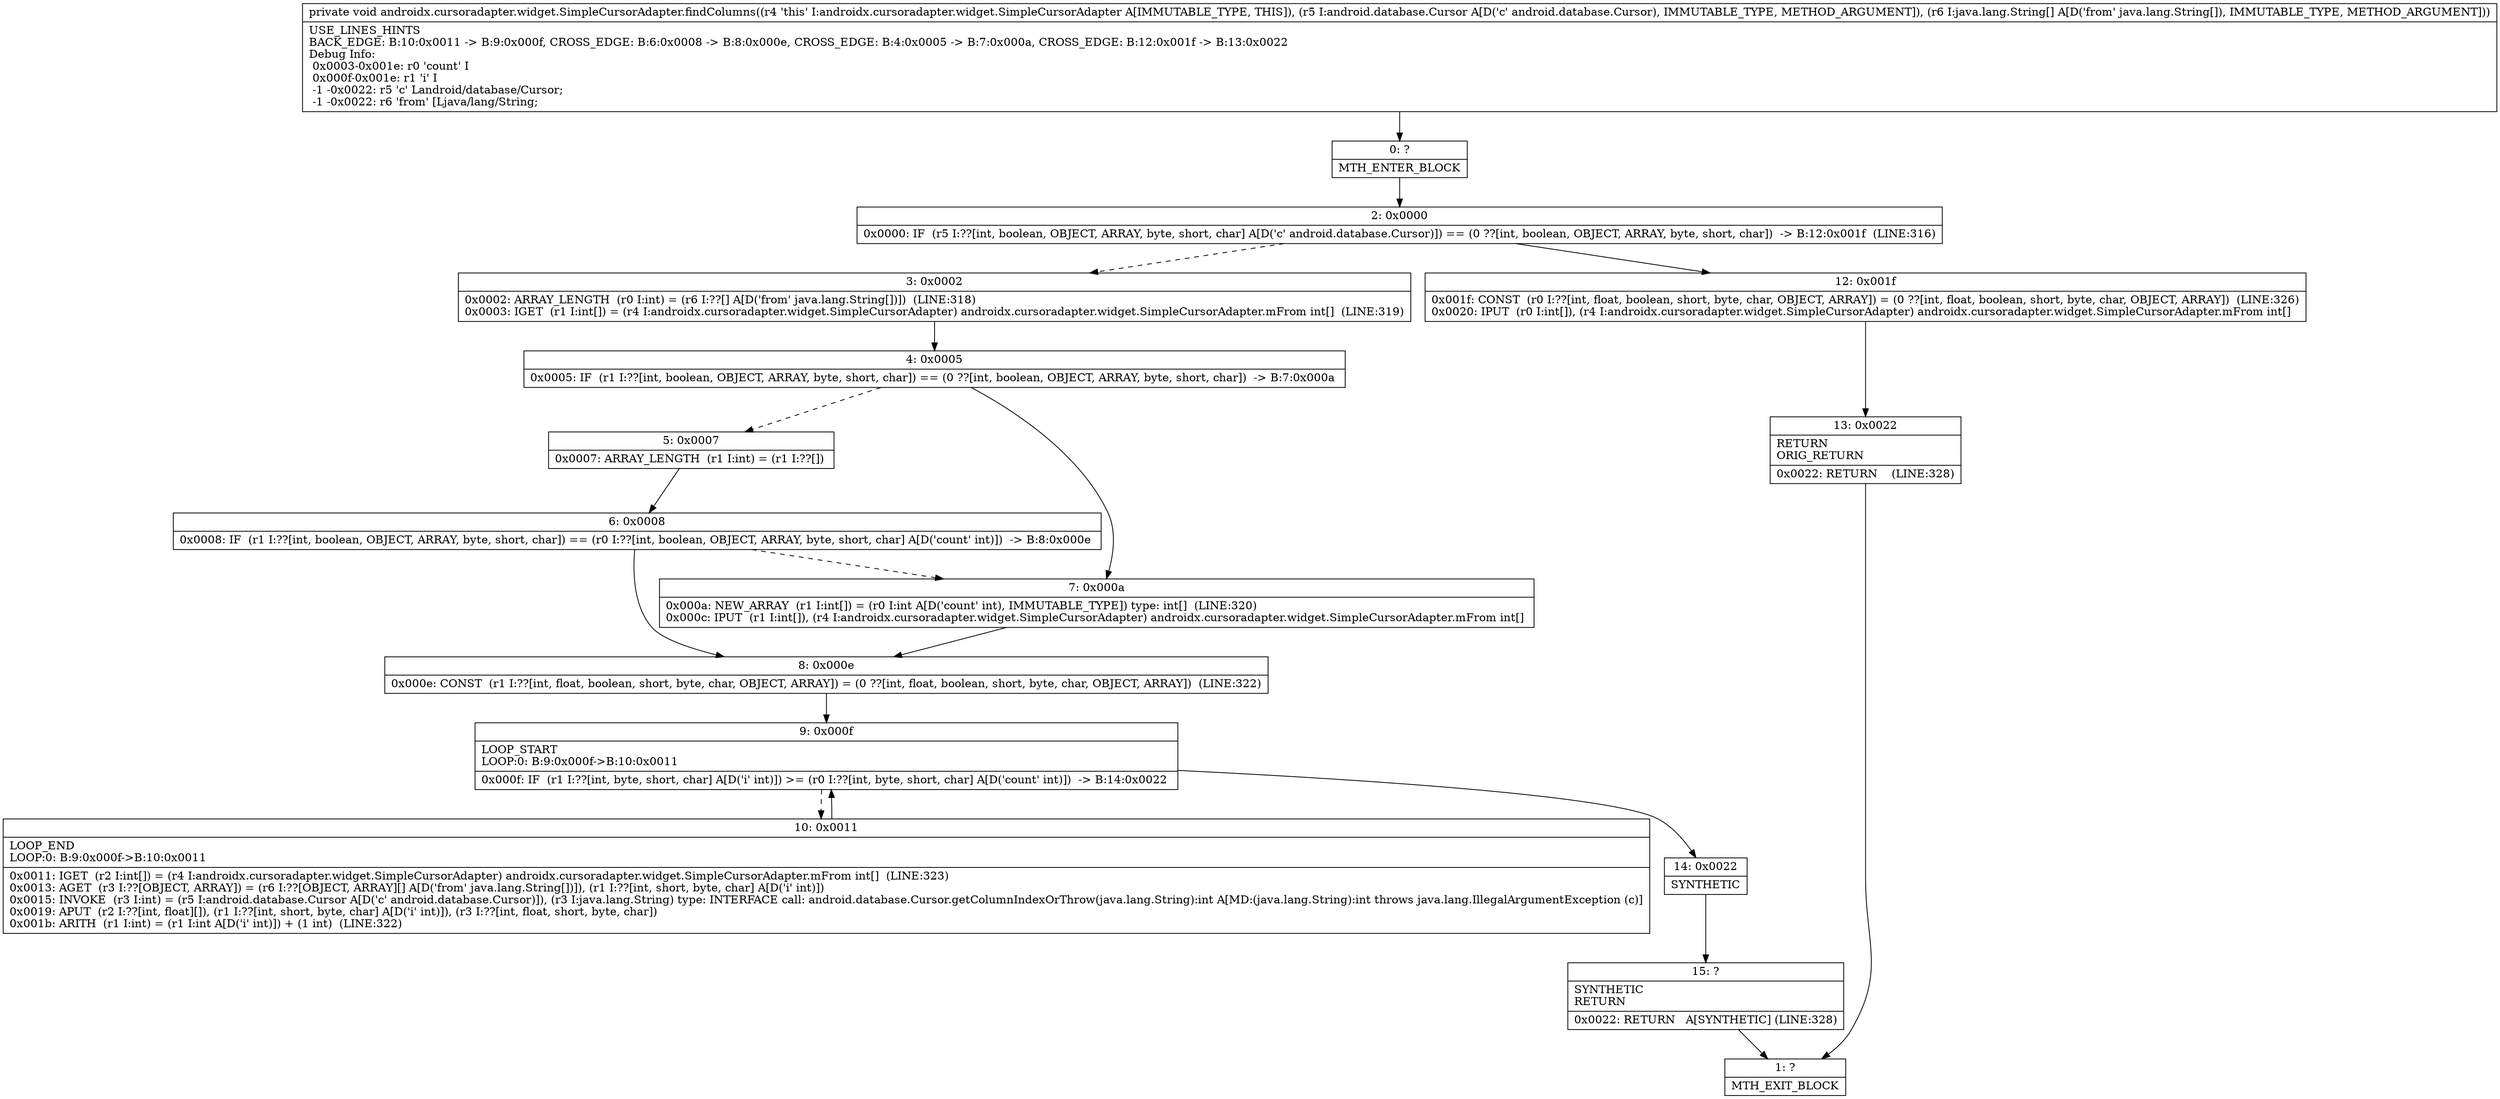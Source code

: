 digraph "CFG forandroidx.cursoradapter.widget.SimpleCursorAdapter.findColumns(Landroid\/database\/Cursor;[Ljava\/lang\/String;)V" {
Node_0 [shape=record,label="{0\:\ ?|MTH_ENTER_BLOCK\l}"];
Node_2 [shape=record,label="{2\:\ 0x0000|0x0000: IF  (r5 I:??[int, boolean, OBJECT, ARRAY, byte, short, char] A[D('c' android.database.Cursor)]) == (0 ??[int, boolean, OBJECT, ARRAY, byte, short, char])  \-\> B:12:0x001f  (LINE:316)\l}"];
Node_3 [shape=record,label="{3\:\ 0x0002|0x0002: ARRAY_LENGTH  (r0 I:int) = (r6 I:??[] A[D('from' java.lang.String[])])  (LINE:318)\l0x0003: IGET  (r1 I:int[]) = (r4 I:androidx.cursoradapter.widget.SimpleCursorAdapter) androidx.cursoradapter.widget.SimpleCursorAdapter.mFrom int[]  (LINE:319)\l}"];
Node_4 [shape=record,label="{4\:\ 0x0005|0x0005: IF  (r1 I:??[int, boolean, OBJECT, ARRAY, byte, short, char]) == (0 ??[int, boolean, OBJECT, ARRAY, byte, short, char])  \-\> B:7:0x000a \l}"];
Node_5 [shape=record,label="{5\:\ 0x0007|0x0007: ARRAY_LENGTH  (r1 I:int) = (r1 I:??[]) \l}"];
Node_6 [shape=record,label="{6\:\ 0x0008|0x0008: IF  (r1 I:??[int, boolean, OBJECT, ARRAY, byte, short, char]) == (r0 I:??[int, boolean, OBJECT, ARRAY, byte, short, char] A[D('count' int)])  \-\> B:8:0x000e \l}"];
Node_8 [shape=record,label="{8\:\ 0x000e|0x000e: CONST  (r1 I:??[int, float, boolean, short, byte, char, OBJECT, ARRAY]) = (0 ??[int, float, boolean, short, byte, char, OBJECT, ARRAY])  (LINE:322)\l}"];
Node_9 [shape=record,label="{9\:\ 0x000f|LOOP_START\lLOOP:0: B:9:0x000f\-\>B:10:0x0011\l|0x000f: IF  (r1 I:??[int, byte, short, char] A[D('i' int)]) \>= (r0 I:??[int, byte, short, char] A[D('count' int)])  \-\> B:14:0x0022 \l}"];
Node_10 [shape=record,label="{10\:\ 0x0011|LOOP_END\lLOOP:0: B:9:0x000f\-\>B:10:0x0011\l|0x0011: IGET  (r2 I:int[]) = (r4 I:androidx.cursoradapter.widget.SimpleCursorAdapter) androidx.cursoradapter.widget.SimpleCursorAdapter.mFrom int[]  (LINE:323)\l0x0013: AGET  (r3 I:??[OBJECT, ARRAY]) = (r6 I:??[OBJECT, ARRAY][] A[D('from' java.lang.String[])]), (r1 I:??[int, short, byte, char] A[D('i' int)]) \l0x0015: INVOKE  (r3 I:int) = (r5 I:android.database.Cursor A[D('c' android.database.Cursor)]), (r3 I:java.lang.String) type: INTERFACE call: android.database.Cursor.getColumnIndexOrThrow(java.lang.String):int A[MD:(java.lang.String):int throws java.lang.IllegalArgumentException (c)]\l0x0019: APUT  (r2 I:??[int, float][]), (r1 I:??[int, short, byte, char] A[D('i' int)]), (r3 I:??[int, float, short, byte, char]) \l0x001b: ARITH  (r1 I:int) = (r1 I:int A[D('i' int)]) + (1 int)  (LINE:322)\l}"];
Node_14 [shape=record,label="{14\:\ 0x0022|SYNTHETIC\l}"];
Node_15 [shape=record,label="{15\:\ ?|SYNTHETIC\lRETURN\l|0x0022: RETURN   A[SYNTHETIC] (LINE:328)\l}"];
Node_1 [shape=record,label="{1\:\ ?|MTH_EXIT_BLOCK\l}"];
Node_7 [shape=record,label="{7\:\ 0x000a|0x000a: NEW_ARRAY  (r1 I:int[]) = (r0 I:int A[D('count' int), IMMUTABLE_TYPE]) type: int[]  (LINE:320)\l0x000c: IPUT  (r1 I:int[]), (r4 I:androidx.cursoradapter.widget.SimpleCursorAdapter) androidx.cursoradapter.widget.SimpleCursorAdapter.mFrom int[] \l}"];
Node_12 [shape=record,label="{12\:\ 0x001f|0x001f: CONST  (r0 I:??[int, float, boolean, short, byte, char, OBJECT, ARRAY]) = (0 ??[int, float, boolean, short, byte, char, OBJECT, ARRAY])  (LINE:326)\l0x0020: IPUT  (r0 I:int[]), (r4 I:androidx.cursoradapter.widget.SimpleCursorAdapter) androidx.cursoradapter.widget.SimpleCursorAdapter.mFrom int[] \l}"];
Node_13 [shape=record,label="{13\:\ 0x0022|RETURN\lORIG_RETURN\l|0x0022: RETURN    (LINE:328)\l}"];
MethodNode[shape=record,label="{private void androidx.cursoradapter.widget.SimpleCursorAdapter.findColumns((r4 'this' I:androidx.cursoradapter.widget.SimpleCursorAdapter A[IMMUTABLE_TYPE, THIS]), (r5 I:android.database.Cursor A[D('c' android.database.Cursor), IMMUTABLE_TYPE, METHOD_ARGUMENT]), (r6 I:java.lang.String[] A[D('from' java.lang.String[]), IMMUTABLE_TYPE, METHOD_ARGUMENT]))  | USE_LINES_HINTS\lBACK_EDGE: B:10:0x0011 \-\> B:9:0x000f, CROSS_EDGE: B:6:0x0008 \-\> B:8:0x000e, CROSS_EDGE: B:4:0x0005 \-\> B:7:0x000a, CROSS_EDGE: B:12:0x001f \-\> B:13:0x0022\lDebug Info:\l  0x0003\-0x001e: r0 'count' I\l  0x000f\-0x001e: r1 'i' I\l  \-1 \-0x0022: r5 'c' Landroid\/database\/Cursor;\l  \-1 \-0x0022: r6 'from' [Ljava\/lang\/String;\l}"];
MethodNode -> Node_0;Node_0 -> Node_2;
Node_2 -> Node_3[style=dashed];
Node_2 -> Node_12;
Node_3 -> Node_4;
Node_4 -> Node_5[style=dashed];
Node_4 -> Node_7;
Node_5 -> Node_6;
Node_6 -> Node_7[style=dashed];
Node_6 -> Node_8;
Node_8 -> Node_9;
Node_9 -> Node_10[style=dashed];
Node_9 -> Node_14;
Node_10 -> Node_9;
Node_14 -> Node_15;
Node_15 -> Node_1;
Node_7 -> Node_8;
Node_12 -> Node_13;
Node_13 -> Node_1;
}

